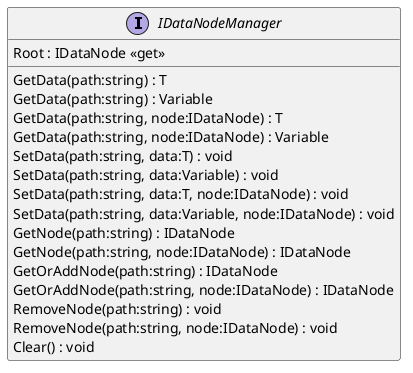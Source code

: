 @startuml
interface IDataNodeManager {
    Root : IDataNode <<get>>
    GetData(path:string) : T
    GetData(path:string) : Variable
    GetData(path:string, node:IDataNode) : T
    GetData(path:string, node:IDataNode) : Variable
    SetData(path:string, data:T) : void
    SetData(path:string, data:Variable) : void
    SetData(path:string, data:T, node:IDataNode) : void
    SetData(path:string, data:Variable, node:IDataNode) : void
    GetNode(path:string) : IDataNode
    GetNode(path:string, node:IDataNode) : IDataNode
    GetOrAddNode(path:string) : IDataNode
    GetOrAddNode(path:string, node:IDataNode) : IDataNode
    RemoveNode(path:string) : void
    RemoveNode(path:string, node:IDataNode) : void
    Clear() : void
}
@enduml
